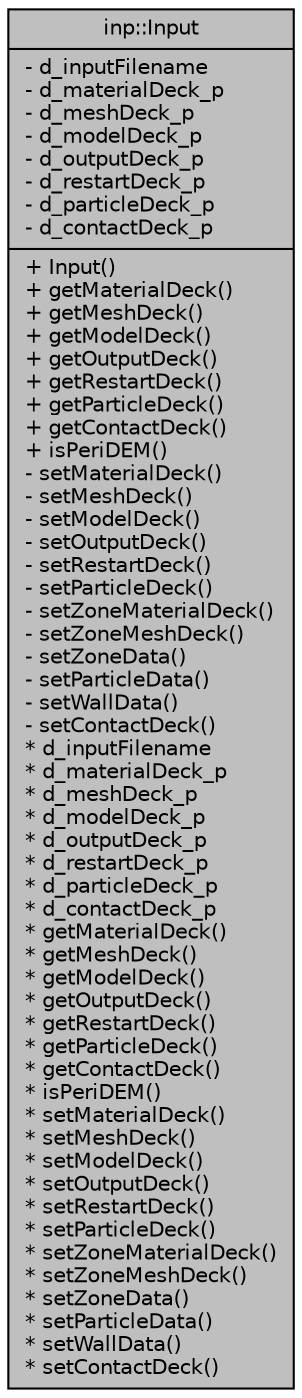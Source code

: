 digraph "inp::Input"
{
  edge [fontname="Helvetica",fontsize="10",labelfontname="Helvetica",labelfontsize="10"];
  node [fontname="Helvetica",fontsize="10",shape=record];
  Node1 [label="{inp::Input\n|- d_inputFilename\l- d_materialDeck_p\l- d_meshDeck_p\l- d_modelDeck_p\l- d_outputDeck_p\l- d_restartDeck_p\l- d_particleDeck_p\l- d_contactDeck_p\l|+ Input()\l+ getMaterialDeck()\l+ getMeshDeck()\l+ getModelDeck()\l+ getOutputDeck()\l+ getRestartDeck()\l+ getParticleDeck()\l+ getContactDeck()\l+ isPeriDEM()\l- setMaterialDeck()\l- setMeshDeck()\l- setModelDeck()\l- setOutputDeck()\l- setRestartDeck()\l- setParticleDeck()\l- setZoneMaterialDeck()\l- setZoneMeshDeck()\l- setZoneData()\l- setParticleData()\l- setWallData()\l- setContactDeck()\l* d_inputFilename\l* d_materialDeck_p\l* d_meshDeck_p\l* d_modelDeck_p\l* d_outputDeck_p\l* d_restartDeck_p\l* d_particleDeck_p\l* d_contactDeck_p\l* getMaterialDeck()\l* getMeshDeck()\l* getModelDeck()\l* getOutputDeck()\l* getRestartDeck()\l* getParticleDeck()\l* getContactDeck()\l* isPeriDEM()\l* setMaterialDeck()\l* setMeshDeck()\l* setModelDeck()\l* setOutputDeck()\l* setRestartDeck()\l* setParticleDeck()\l* setZoneMaterialDeck()\l* setZoneMeshDeck()\l* setZoneData()\l* setParticleData()\l* setWallData()\l* setContactDeck()\l}",height=0.2,width=0.4,color="black", fillcolor="grey75", style="filled", fontcolor="black"];
}

